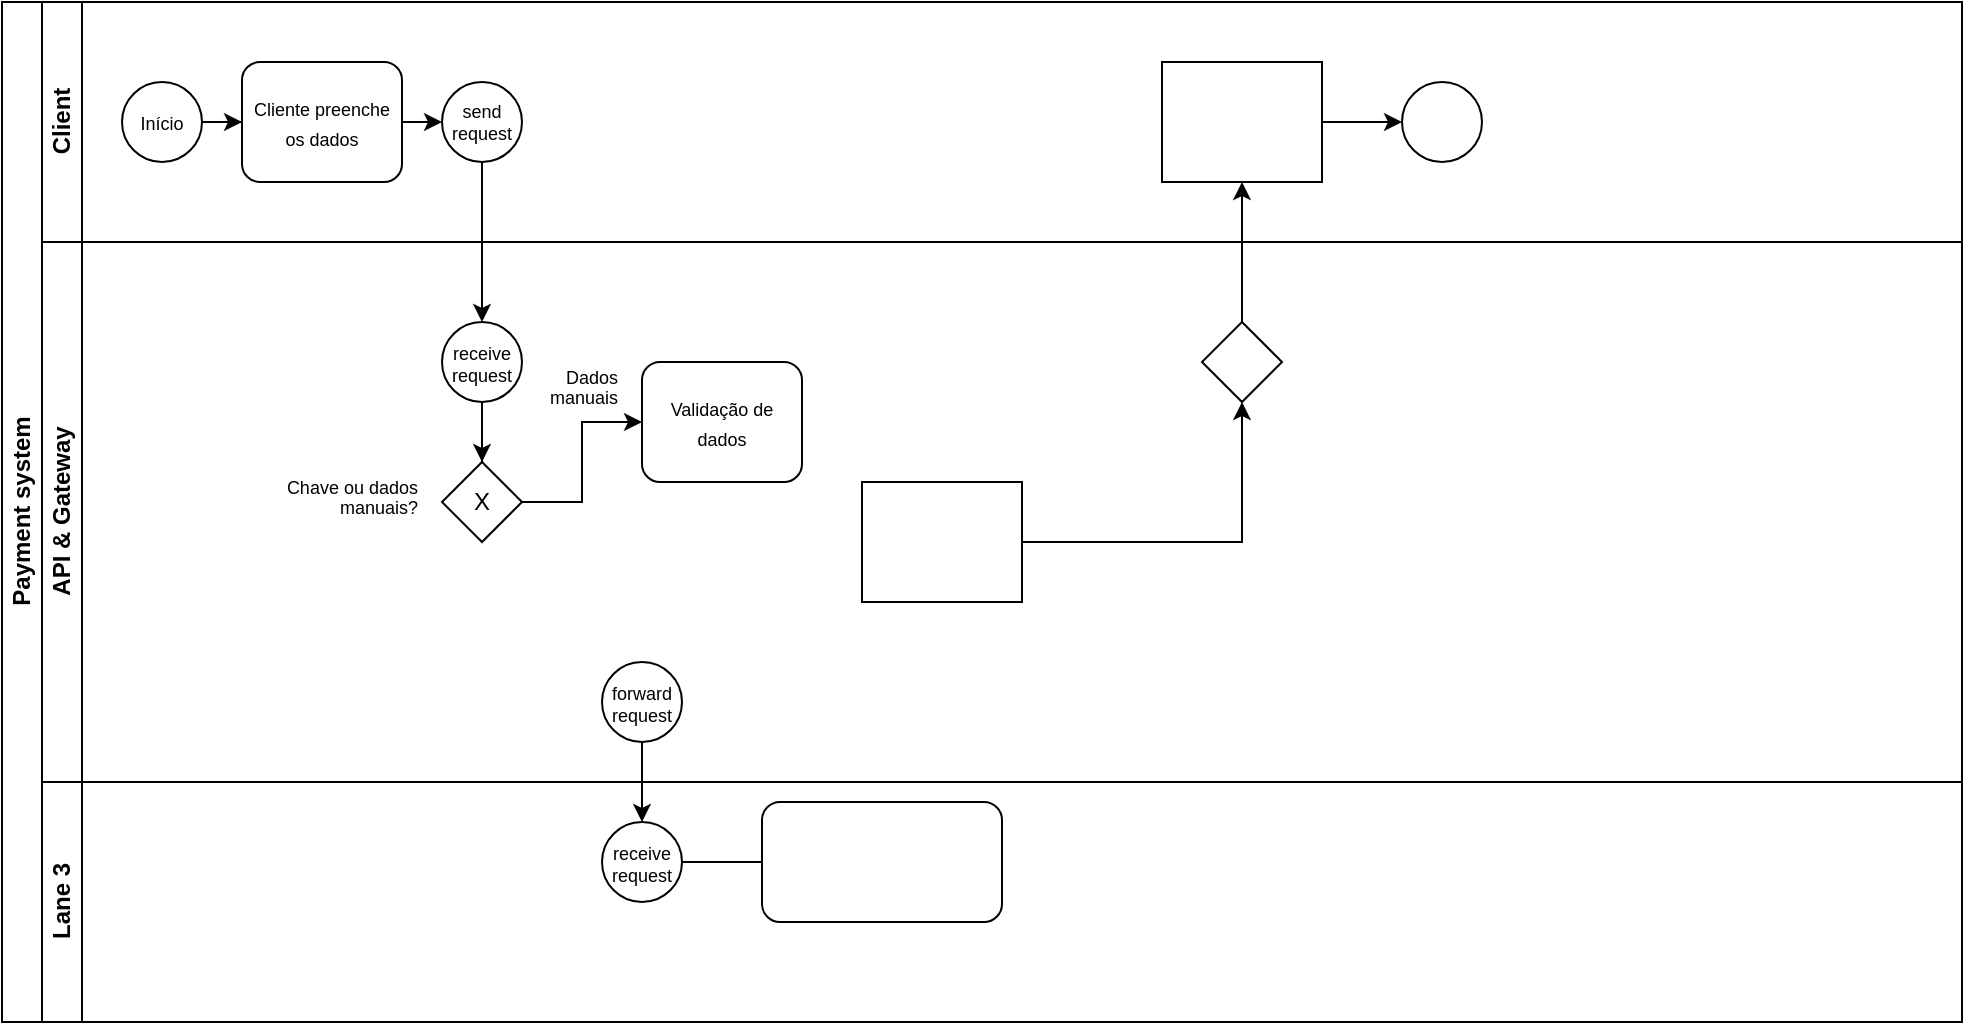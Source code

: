 <mxfile version="28.2.5">
  <diagram id="prtHgNgQTEPvFCAcTncT" name="Page-1">
    <mxGraphModel dx="983" dy="541" grid="1" gridSize="10" guides="1" tooltips="1" connect="1" arrows="1" fold="1" page="1" pageScale="1" pageWidth="827" pageHeight="1169" math="0" shadow="0">
      <root>
        <mxCell id="0" />
        <mxCell id="1" parent="0" />
        <mxCell id="dNxyNK7c78bLwvsdeMH5-19" value="Payment system" style="swimlane;html=1;childLayout=stackLayout;resizeParent=1;resizeParentMax=0;horizontal=0;startSize=20;horizontalStack=0;" parent="1" vertex="1">
          <mxGeometry width="980" height="510" as="geometry" />
        </mxCell>
        <mxCell id="dNxyNK7c78bLwvsdeMH5-31" style="edgeStyle=orthogonalEdgeStyle;rounded=0;orthogonalLoop=1;jettySize=auto;html=1;endArrow=classic;endFill=1;" parent="dNxyNK7c78bLwvsdeMH5-19" source="dNxyNK7c78bLwvsdeMH5-28" target="dNxyNK7c78bLwvsdeMH5-30" edge="1">
          <mxGeometry relative="1" as="geometry" />
        </mxCell>
        <mxCell id="dNxyNK7c78bLwvsdeMH5-20" value="Client" style="swimlane;html=1;startSize=20;horizontal=0;" parent="dNxyNK7c78bLwvsdeMH5-19" vertex="1">
          <mxGeometry x="20" width="960" height="120" as="geometry" />
        </mxCell>
        <mxCell id="dNxyNK7c78bLwvsdeMH5-25" value="" style="edgeStyle=orthogonalEdgeStyle;rounded=0;orthogonalLoop=1;jettySize=auto;html=1;" parent="dNxyNK7c78bLwvsdeMH5-20" source="dNxyNK7c78bLwvsdeMH5-23" target="dNxyNK7c78bLwvsdeMH5-24" edge="1">
          <mxGeometry relative="1" as="geometry" />
        </mxCell>
        <mxCell id="dNxyNK7c78bLwvsdeMH5-23" value="&lt;font style=&quot;font-size: 9px;&quot;&gt;Início&lt;/font&gt;" style="ellipse;whiteSpace=wrap;html=1;" parent="dNxyNK7c78bLwvsdeMH5-20" vertex="1">
          <mxGeometry x="40" y="40" width="40" height="40" as="geometry" />
        </mxCell>
        <mxCell id="dNxyNK7c78bLwvsdeMH5-24" value="&lt;font style=&quot;font-size: 9px;&quot;&gt;Cliente preenche&lt;/font&gt;&lt;div&gt;&lt;font style=&quot;font-size: 9px;&quot;&gt;os dados&lt;/font&gt;&lt;/div&gt;" style="rounded=1;whiteSpace=wrap;html=1;fontFamily=Helvetica;fontSize=12;fontColor=#000000;align=center;" parent="dNxyNK7c78bLwvsdeMH5-20" vertex="1">
          <mxGeometry x="100" y="30" width="80" height="60" as="geometry" />
        </mxCell>
        <mxCell id="dNxyNK7c78bLwvsdeMH5-33" value="" style="edgeStyle=orthogonalEdgeStyle;rounded=0;orthogonalLoop=1;jettySize=auto;html=1;endArrow=classic;endFill=1;" parent="dNxyNK7c78bLwvsdeMH5-20" source="dNxyNK7c78bLwvsdeMH5-30" target="dNxyNK7c78bLwvsdeMH5-32" edge="1">
          <mxGeometry relative="1" as="geometry" />
        </mxCell>
        <mxCell id="dNxyNK7c78bLwvsdeMH5-30" value="" style="rounded=0;whiteSpace=wrap;html=1;fontFamily=Helvetica;fontSize=12;fontColor=#000000;align=center;" parent="dNxyNK7c78bLwvsdeMH5-20" vertex="1">
          <mxGeometry x="560" y="30" width="80" height="60" as="geometry" />
        </mxCell>
        <mxCell id="dNxyNK7c78bLwvsdeMH5-32" value="" style="ellipse;whiteSpace=wrap;html=1;" parent="dNxyNK7c78bLwvsdeMH5-20" vertex="1">
          <mxGeometry x="680" y="40" width="40" height="40" as="geometry" />
        </mxCell>
        <mxCell id="rI7qGN4eYhpW-SmNuXcD-4" value="&lt;font&gt;send&lt;/font&gt;&lt;div&gt;&lt;font style=&quot;line-height: 100%;&quot;&gt;request&lt;/font&gt;&lt;/div&gt;" style="ellipse;whiteSpace=wrap;html=1;fontColor=#000000;rounded=0;horizontal=1;fontSize=9;spacing=2;spacingTop=0;verticalAlign=middle;" vertex="1" parent="dNxyNK7c78bLwvsdeMH5-20">
          <mxGeometry x="200" y="40" width="40" height="40" as="geometry" />
        </mxCell>
        <mxCell id="rI7qGN4eYhpW-SmNuXcD-3" value="" style="edgeStyle=orthogonalEdgeStyle;rounded=0;orthogonalLoop=1;jettySize=auto;html=1;endArrow=classic;endFill=1;exitX=1;exitY=0.5;exitDx=0;exitDy=0;entryX=0;entryY=0.5;entryDx=0;entryDy=0;" edge="1" parent="dNxyNK7c78bLwvsdeMH5-20" source="dNxyNK7c78bLwvsdeMH5-24" target="rI7qGN4eYhpW-SmNuXcD-4">
          <mxGeometry relative="1" as="geometry">
            <mxPoint x="210" y="190" as="sourcePoint" />
            <mxPoint x="270" y="190" as="targetPoint" />
          </mxGeometry>
        </mxCell>
        <mxCell id="dNxyNK7c78bLwvsdeMH5-21" value="API &amp;amp; Gateway" style="swimlane;html=1;startSize=20;horizontal=0;" parent="dNxyNK7c78bLwvsdeMH5-19" vertex="1">
          <mxGeometry x="20" y="120" width="960" height="270" as="geometry">
            <mxRectangle x="20" y="120" width="430" height="30" as="alternateBounds" />
          </mxGeometry>
        </mxCell>
        <mxCell id="dNxyNK7c78bLwvsdeMH5-29" value="" style="edgeStyle=orthogonalEdgeStyle;rounded=0;orthogonalLoop=1;jettySize=auto;html=1;endArrow=classic;endFill=1;" parent="dNxyNK7c78bLwvsdeMH5-21" source="dNxyNK7c78bLwvsdeMH5-26" target="dNxyNK7c78bLwvsdeMH5-28" edge="1">
          <mxGeometry relative="1" as="geometry" />
        </mxCell>
        <mxCell id="dNxyNK7c78bLwvsdeMH5-26" value="" style="rounded=0;whiteSpace=wrap;html=1;fontFamily=Helvetica;fontSize=12;fontColor=#000000;align=center;" parent="dNxyNK7c78bLwvsdeMH5-21" vertex="1">
          <mxGeometry x="410" y="120" width="80" height="60" as="geometry" />
        </mxCell>
        <mxCell id="dNxyNK7c78bLwvsdeMH5-28" value="" style="rhombus;whiteSpace=wrap;html=1;fontFamily=Helvetica;fontSize=12;fontColor=#000000;align=center;" parent="dNxyNK7c78bLwvsdeMH5-21" vertex="1">
          <mxGeometry x="580" y="40" width="40" height="40" as="geometry" />
        </mxCell>
        <mxCell id="rI7qGN4eYhpW-SmNuXcD-40" value="" style="edgeStyle=orthogonalEdgeStyle;shape=connector;rounded=0;orthogonalLoop=1;jettySize=auto;html=1;shadow=0;strokeColor=default;align=center;verticalAlign=middle;fontFamily=Helvetica;fontSize=11;fontColor=default;labelBackgroundColor=default;endArrow=none;endFill=0;flowAnimation=0;" edge="1" parent="dNxyNK7c78bLwvsdeMH5-21" source="rI7qGN4eYhpW-SmNuXcD-7" target="rI7qGN4eYhpW-SmNuXcD-39">
          <mxGeometry relative="1" as="geometry" />
        </mxCell>
        <mxCell id="rI7qGN4eYhpW-SmNuXcD-7" value="&lt;font style=&quot;font-size: 9px;&quot;&gt;receive&lt;/font&gt;&lt;div style=&quot;font-size: 9px;&quot;&gt;&lt;font style=&quot;line-height: 9px;&quot;&gt;request&lt;/font&gt;&lt;/div&gt;" style="ellipse;whiteSpace=wrap;html=1;" vertex="1" parent="dNxyNK7c78bLwvsdeMH5-21">
          <mxGeometry x="200" y="40" width="40" height="40" as="geometry" />
        </mxCell>
        <mxCell id="rI7qGN4eYhpW-SmNuXcD-10" value="&lt;font style=&quot;font-size: 9px;&quot;&gt;Validação de dados&lt;/font&gt;" style="whiteSpace=wrap;html=1;rounded=1;" vertex="1" parent="dNxyNK7c78bLwvsdeMH5-21">
          <mxGeometry x="300" y="60" width="80" height="60" as="geometry" />
        </mxCell>
        <mxCell id="rI7qGN4eYhpW-SmNuXcD-12" value="&lt;font style=&quot;font-size: 9px;&quot;&gt;forward&lt;/font&gt;&lt;div style=&quot;font-size: 9px;&quot;&gt;&lt;font style=&quot;line-height: 9px;&quot;&gt;request&lt;/font&gt;&lt;/div&gt;" style="ellipse;whiteSpace=wrap;html=1;" vertex="1" parent="dNxyNK7c78bLwvsdeMH5-21">
          <mxGeometry x="280" y="210" width="40" height="40" as="geometry" />
        </mxCell>
        <mxCell id="rI7qGN4eYhpW-SmNuXcD-41" value="" style="edgeStyle=orthogonalEdgeStyle;shape=connector;rounded=0;orthogonalLoop=1;jettySize=auto;html=1;shadow=0;strokeColor=default;align=center;verticalAlign=middle;fontFamily=Helvetica;fontSize=11;fontColor=default;labelBackgroundColor=default;endArrow=none;endFill=0;flowAnimation=0;startArrow=classic;startFill=1;" edge="1" parent="dNxyNK7c78bLwvsdeMH5-21" source="rI7qGN4eYhpW-SmNuXcD-39" target="rI7qGN4eYhpW-SmNuXcD-7">
          <mxGeometry relative="1" as="geometry" />
        </mxCell>
        <mxCell id="rI7qGN4eYhpW-SmNuXcD-42" value="" style="edgeStyle=orthogonalEdgeStyle;shape=connector;rounded=0;orthogonalLoop=1;jettySize=auto;html=1;shadow=0;strokeColor=default;align=center;verticalAlign=middle;fontFamily=Helvetica;fontSize=11;fontColor=default;labelBackgroundColor=default;endArrow=classic;endFill=1;flowAnimation=0;" edge="1" parent="dNxyNK7c78bLwvsdeMH5-21" source="rI7qGN4eYhpW-SmNuXcD-39" target="rI7qGN4eYhpW-SmNuXcD-10">
          <mxGeometry relative="1" as="geometry" />
        </mxCell>
        <mxCell id="rI7qGN4eYhpW-SmNuXcD-39" value="X" style="rhombus;whiteSpace=wrap;html=1;" vertex="1" parent="dNxyNK7c78bLwvsdeMH5-21">
          <mxGeometry x="200" y="110" width="40" height="40" as="geometry" />
        </mxCell>
        <mxCell id="rI7qGN4eYhpW-SmNuXcD-43" value="&lt;blockquote style=&quot;margin-top: 0px; margin-right: 0px; margin-left: 0px;&quot;&gt;&lt;span style=&quot;background-color: light-dark(#ffffff, var(--ge-dark-color, #121212)); color: light-dark(rgb(0, 0, 0), rgb(255, 255, 255)); font-weight: normal; line-height: 90%;&quot;&gt;Chave ou dados manuais?&lt;/span&gt;&lt;/blockquote&gt;" style="text;html=1;whiteSpace=wrap;overflow=hidden;rounded=0;fontFamily=Helvetica;fontSize=9;fontColor=default;labelBackgroundColor=default;align=right;verticalAlign=middle;" vertex="1" parent="dNxyNK7c78bLwvsdeMH5-21">
          <mxGeometry x="120" y="115" width="70" height="30" as="geometry" />
        </mxCell>
        <mxCell id="rI7qGN4eYhpW-SmNuXcD-45" value="&lt;blockquote style=&quot;margin-top: 0px; margin-right: 0px; margin-left: 0px;&quot;&gt;&lt;span style=&quot;background-color: light-dark(#ffffff, var(--ge-dark-color, #121212)); color: light-dark(rgb(0, 0, 0), rgb(255, 255, 255)); font-weight: normal; line-height: 90%;&quot;&gt;Dados manuais&lt;/span&gt;&lt;/blockquote&gt;" style="text;html=1;whiteSpace=wrap;overflow=hidden;rounded=0;fontFamily=Helvetica;fontSize=9;fontColor=default;labelBackgroundColor=default;align=right;verticalAlign=middle;" vertex="1" parent="dNxyNK7c78bLwvsdeMH5-21">
          <mxGeometry x="250" y="60" width="40" height="30" as="geometry" />
        </mxCell>
        <mxCell id="dNxyNK7c78bLwvsdeMH5-22" value="Lane 3" style="swimlane;html=1;startSize=20;horizontal=0;" parent="dNxyNK7c78bLwvsdeMH5-19" vertex="1">
          <mxGeometry x="20" y="390" width="960" height="120" as="geometry" />
        </mxCell>
        <mxCell id="dNxyNK7c78bLwvsdeMH5-37" value="" style="edgeStyle=orthogonalEdgeStyle;rounded=0;orthogonalLoop=1;jettySize=auto;html=1;endArrow=classic;endFill=1;" parent="dNxyNK7c78bLwvsdeMH5-22" source="dNxyNK7c78bLwvsdeMH5-34" edge="1">
          <mxGeometry relative="1" as="geometry">
            <mxPoint x="360" y="50.0" as="targetPoint" />
          </mxGeometry>
        </mxCell>
        <mxCell id="rI7qGN4eYhpW-SmNuXcD-18" value="" style="edgeStyle=orthogonalEdgeStyle;shape=connector;rounded=0;orthogonalLoop=1;jettySize=auto;html=1;shadow=0;strokeColor=default;align=center;verticalAlign=middle;fontFamily=Helvetica;fontSize=11;fontColor=default;labelBackgroundColor=default;endArrow=none;endFill=0;flowAnimation=0;" edge="1" parent="dNxyNK7c78bLwvsdeMH5-22" source="rI7qGN4eYhpW-SmNuXcD-15" target="rI7qGN4eYhpW-SmNuXcD-17">
          <mxGeometry relative="1" as="geometry" />
        </mxCell>
        <mxCell id="rI7qGN4eYhpW-SmNuXcD-15" value="&lt;font style=&quot;font-size: 9px;&quot;&gt;receive&lt;/font&gt;&lt;div style=&quot;font-size: 9px;&quot;&gt;&lt;font style=&quot;line-height: 9px;&quot;&gt;request&lt;/font&gt;&lt;/div&gt;" style="ellipse;whiteSpace=wrap;html=1;" vertex="1" parent="dNxyNK7c78bLwvsdeMH5-22">
          <mxGeometry x="280" y="20" width="40" height="40" as="geometry" />
        </mxCell>
        <mxCell id="rI7qGN4eYhpW-SmNuXcD-17" value="" style="rounded=1;whiteSpace=wrap;html=1;" vertex="1" parent="dNxyNK7c78bLwvsdeMH5-22">
          <mxGeometry x="360" y="10" width="120" height="60" as="geometry" />
        </mxCell>
        <mxCell id="rI7qGN4eYhpW-SmNuXcD-9" value="" style="edgeStyle=orthogonalEdgeStyle;shape=connector;rounded=0;orthogonalLoop=1;jettySize=auto;html=1;shadow=0;strokeColor=default;align=center;verticalAlign=middle;fontFamily=Helvetica;fontSize=11;fontColor=default;labelBackgroundColor=default;endArrow=classic;endFill=1;flowAnimation=0;" edge="1" parent="dNxyNK7c78bLwvsdeMH5-19" source="rI7qGN4eYhpW-SmNuXcD-4" target="rI7qGN4eYhpW-SmNuXcD-7">
          <mxGeometry relative="1" as="geometry" />
        </mxCell>
        <mxCell id="rI7qGN4eYhpW-SmNuXcD-16" value="" style="edgeStyle=orthogonalEdgeStyle;shape=connector;rounded=0;orthogonalLoop=1;jettySize=auto;html=1;shadow=0;strokeColor=default;align=center;verticalAlign=middle;fontFamily=Helvetica;fontSize=11;fontColor=default;labelBackgroundColor=default;endArrow=classic;endFill=1;flowAnimation=0;" edge="1" parent="dNxyNK7c78bLwvsdeMH5-19" source="rI7qGN4eYhpW-SmNuXcD-12" target="rI7qGN4eYhpW-SmNuXcD-15">
          <mxGeometry relative="1" as="geometry" />
        </mxCell>
      </root>
    </mxGraphModel>
  </diagram>
</mxfile>
